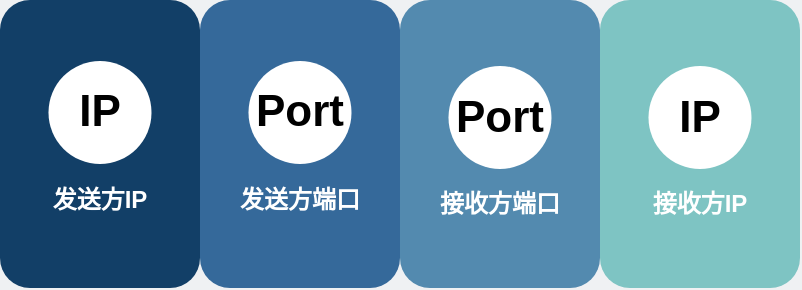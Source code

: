 <mxfile version="20.6.0" type="github"><diagram id="3228e29e-7158-1315-38df-8450db1d8a1d" name="Page-1"><mxGraphModel dx="1298" dy="710" grid="0" gridSize="10" guides="1" tooltips="1" connect="1" arrows="1" fold="1" page="1" pageScale="1" pageWidth="600" pageHeight="250" background="#EFF1F3" math="0" shadow="0"><root><mxCell id="0"/><mxCell id="1" parent="0"/><mxCell id="I8ODeFikB3_Pxrsl2uY8-1" value="" style="rounded=1;whiteSpace=wrap;html=1;fillColor=#123F67;strokeColor=none;" parent="1" vertex="1"><mxGeometry x="100" y="53" width="100" height="144" as="geometry"/></mxCell><mxCell id="I8ODeFikB3_Pxrsl2uY8-3" value="&lt;font color=&quot;#ffffff&quot;&gt;&lt;b&gt;发送方IP&lt;/b&gt;&lt;/font&gt;" style="text;html=1;strokeColor=none;fillColor=none;align=center;verticalAlign=middle;whiteSpace=wrap;rounded=0;" parent="1" vertex="1"><mxGeometry x="120" y="137.5" width="60" height="30" as="geometry"/></mxCell><mxCell id="I8ODeFikB3_Pxrsl2uY8-4" value="" style="rounded=1;whiteSpace=wrap;html=1;fillColor=#35699A;strokeColor=none;" parent="1" vertex="1"><mxGeometry x="200" y="53" width="100" height="144" as="geometry"/></mxCell><mxCell id="I8ODeFikB3_Pxrsl2uY8-6" value="&lt;font color=&quot;#ffffff&quot;&gt;&lt;b&gt;发送方端口&lt;/b&gt;&lt;/font&gt;" style="text;html=1;strokeColor=none;fillColor=none;align=center;verticalAlign=middle;whiteSpace=wrap;rounded=0;" parent="1" vertex="1"><mxGeometry x="218" y="137.5" width="64" height="30" as="geometry"/></mxCell><mxCell id="I8ODeFikB3_Pxrsl2uY8-10" value="" style="rounded=1;whiteSpace=wrap;html=1;fillColor=#7EC4C3;strokeColor=none;" parent="1" vertex="1"><mxGeometry x="400" y="53" width="100" height="144" as="geometry"/></mxCell><mxCell id="I8ODeFikB3_Pxrsl2uY8-12" value="&lt;font color=&quot;#ffffff&quot;&gt;&lt;b&gt;接收方IP&lt;/b&gt;&lt;/font&gt;" style="text;html=1;strokeColor=none;fillColor=none;align=center;verticalAlign=middle;whiteSpace=wrap;rounded=0;" parent="1" vertex="1"><mxGeometry x="420" y="139.5" width="60" height="30" as="geometry"/></mxCell><mxCell id="ooLZxVJ6NlXsPmtM5IMD-4" value="" style="rounded=1;whiteSpace=wrap;html=1;fillColor=#538AAF;strokeColor=none;" parent="1" vertex="1"><mxGeometry x="300" y="53" width="100" height="144" as="geometry"/></mxCell><mxCell id="ooLZxVJ6NlXsPmtM5IMD-6" value="&lt;font color=&quot;#ffffff&quot;&gt;&lt;b&gt;接收方端口&lt;/b&gt;&lt;/font&gt;" style="text;html=1;strokeColor=none;fillColor=none;align=center;verticalAlign=middle;whiteSpace=wrap;rounded=0;" parent="1" vertex="1"><mxGeometry x="316" y="139.5" width="68" height="30" as="geometry"/></mxCell><mxCell id="ooLZxVJ6NlXsPmtM5IMD-9" value="&lt;span style=&quot;font-size: 22px;&quot;&gt;&lt;b&gt;Port&lt;/b&gt;&lt;/span&gt;" style="ellipse;whiteSpace=wrap;html=1;aspect=fixed;fillColor=#FFFFFF;strokeColor=none;" parent="1" vertex="1"><mxGeometry x="224.25" y="83.5" width="51.5" height="51.5" as="geometry"/></mxCell><mxCell id="ooLZxVJ6NlXsPmtM5IMD-10" value="&lt;span style=&quot;font-size: 22px;&quot;&gt;&lt;b&gt;IP&lt;/b&gt;&lt;/span&gt;" style="ellipse;whiteSpace=wrap;html=1;aspect=fixed;fillColor=#FFFFFF;strokeColor=none;" parent="1" vertex="1"><mxGeometry x="124.25" y="83.5" width="51.5" height="51.5" as="geometry"/></mxCell><mxCell id="ooLZxVJ6NlXsPmtM5IMD-11" value="&lt;span style=&quot;font-size: 22px;&quot;&gt;&lt;b&gt;Port&lt;/b&gt;&lt;/span&gt;" style="ellipse;whiteSpace=wrap;html=1;aspect=fixed;fillColor=#FFFFFF;strokeColor=none;" parent="1" vertex="1"><mxGeometry x="324.25" y="86" width="51.5" height="51.5" as="geometry"/></mxCell><mxCell id="ooLZxVJ6NlXsPmtM5IMD-12" value="&lt;span style=&quot;font-size: 22px;&quot;&gt;&lt;b&gt;IP&lt;/b&gt;&lt;/span&gt;" style="ellipse;whiteSpace=wrap;html=1;aspect=fixed;fillColor=#FFFFFF;strokeColor=none;" parent="1" vertex="1"><mxGeometry x="424.25" y="86" width="51.5" height="51.5" as="geometry"/></mxCell></root></mxGraphModel></diagram></mxfile>